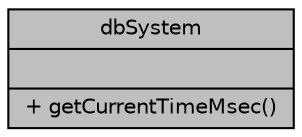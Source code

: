 digraph "dbSystem"
{
 // INTERACTIVE_SVG=YES
 // LATEX_PDF_SIZE
  edge [fontname="Helvetica",fontsize="10",labelfontname="Helvetica",labelfontsize="10"];
  node [fontname="Helvetica",fontsize="10",shape=record];
  Node1 [label="{dbSystem\n||+ getCurrentTimeMsec()\l}",height=0.2,width=0.4,color="black", fillcolor="grey75", style="filled", fontcolor="black",tooltip=" "];
}
